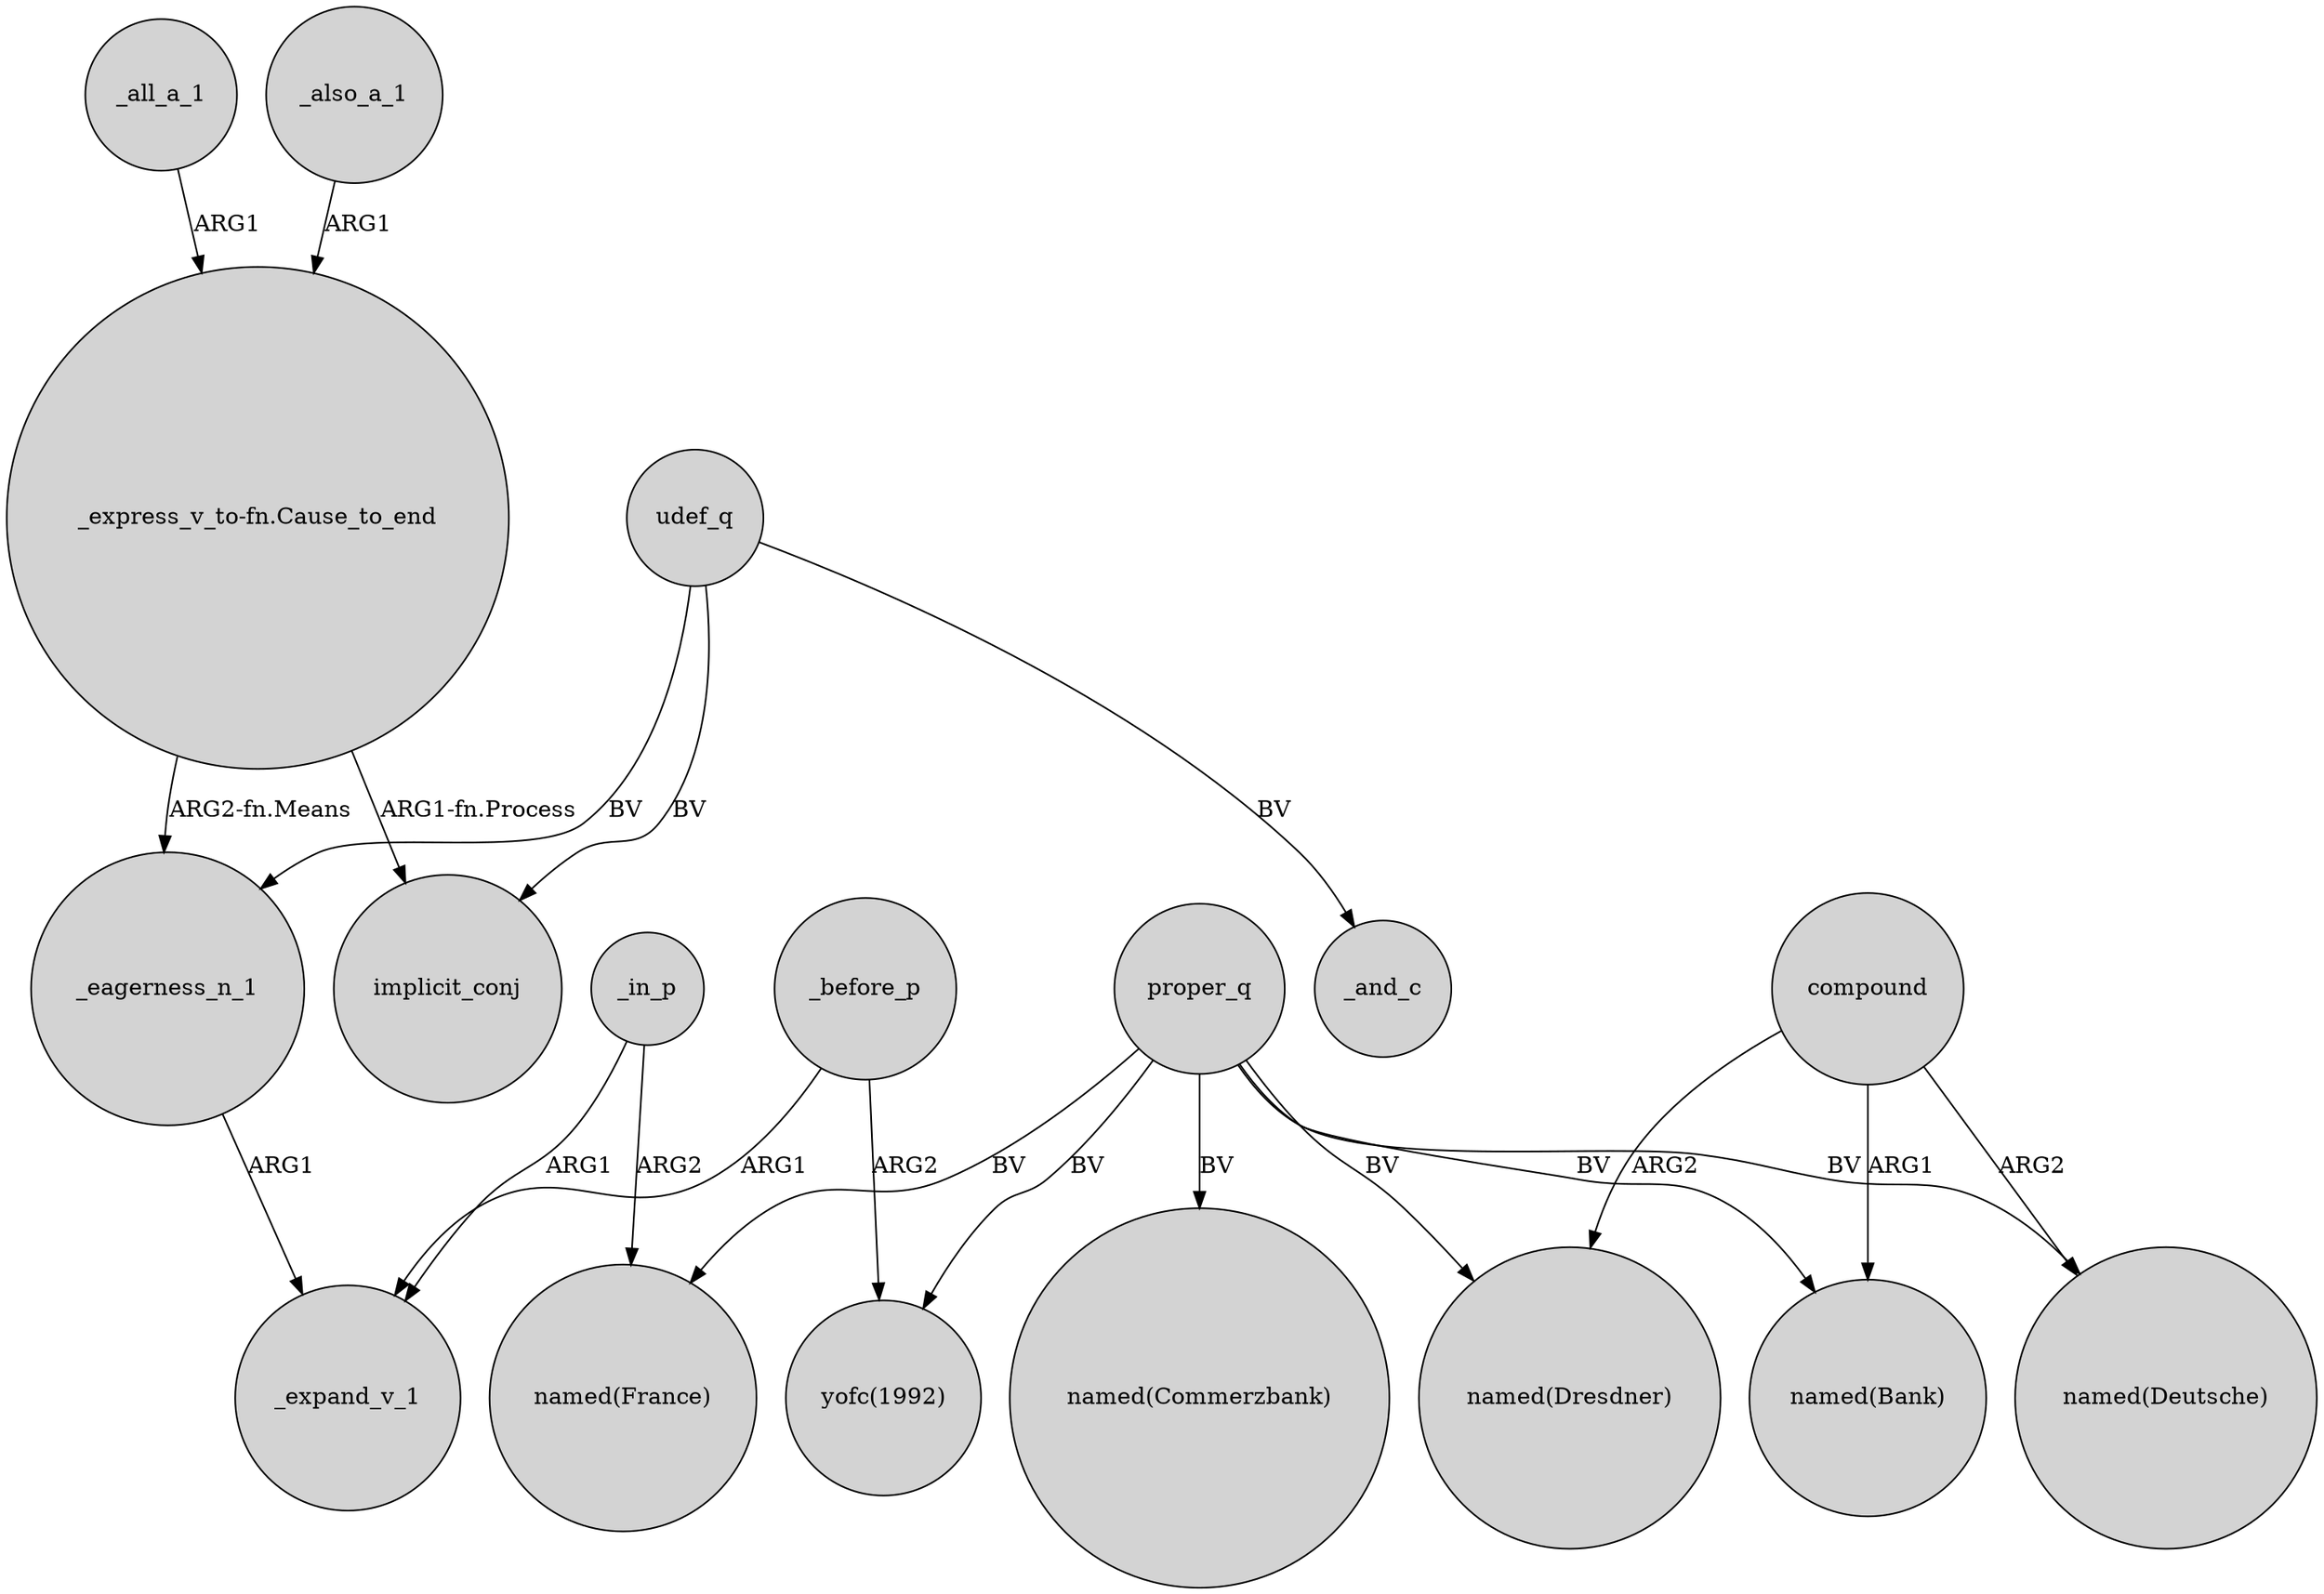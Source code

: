 digraph {
	node [shape=circle style=filled]
	"_express_v_to-fn.Cause_to_end" -> _eagerness_n_1 [label="ARG2-fn.Means"]
	"_express_v_to-fn.Cause_to_end" -> implicit_conj [label="ARG1-fn.Process"]
	proper_q -> "named(France)" [label=BV]
	compound -> "named(Bank)" [label=ARG1]
	udef_q -> _eagerness_n_1 [label=BV]
	udef_q -> _and_c [label=BV]
	_in_p -> "named(France)" [label=ARG2]
	_before_p -> "yofc(1992)" [label=ARG2]
	compound -> "named(Deutsche)" [label=ARG2]
	_all_a_1 -> "_express_v_to-fn.Cause_to_end" [label=ARG1]
	_in_p -> _expand_v_1 [label=ARG1]
	_eagerness_n_1 -> _expand_v_1 [label=ARG1]
	proper_q -> "yofc(1992)" [label=BV]
	proper_q -> "named(Deutsche)" [label=BV]
	_before_p -> _expand_v_1 [label=ARG1]
	proper_q -> "named(Dresdner)" [label=BV]
	proper_q -> "named(Commerzbank)" [label=BV]
	compound -> "named(Dresdner)" [label=ARG2]
	_also_a_1 -> "_express_v_to-fn.Cause_to_end" [label=ARG1]
	udef_q -> implicit_conj [label=BV]
	proper_q -> "named(Bank)" [label=BV]
}
